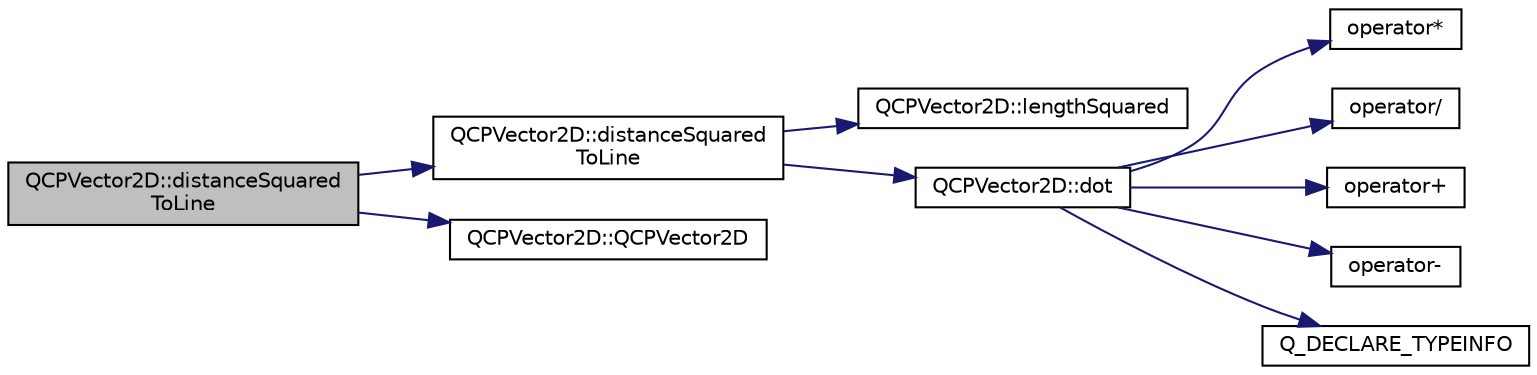 digraph "QCPVector2D::distanceSquaredToLine"
{
  edge [fontname="Helvetica",fontsize="10",labelfontname="Helvetica",labelfontsize="10"];
  node [fontname="Helvetica",fontsize="10",shape=record];
  rankdir="LR";
  Node36 [label="QCPVector2D::distanceSquared\lToLine",height=0.2,width=0.4,color="black", fillcolor="grey75", style="filled", fontcolor="black"];
  Node36 -> Node37 [color="midnightblue",fontsize="10",style="solid",fontname="Helvetica"];
  Node37 [label="QCPVector2D::distanceSquared\lToLine",height=0.2,width=0.4,color="black", fillcolor="white", style="filled",URL="$class_q_c_p_vector2_d.html#a14840cd3da80cfee4eb3f8977cab89ab"];
  Node37 -> Node38 [color="midnightblue",fontsize="10",style="solid",fontname="Helvetica"];
  Node38 [label="QCPVector2D::lengthSquared",height=0.2,width=0.4,color="black", fillcolor="white", style="filled",URL="$class_q_c_p_vector2_d.html#a766585459d84cb149334fda1a498b2e5"];
  Node37 -> Node39 [color="midnightblue",fontsize="10",style="solid",fontname="Helvetica"];
  Node39 [label="QCPVector2D::dot",height=0.2,width=0.4,color="black", fillcolor="white", style="filled",URL="$class_q_c_p_vector2_d.html#a39f8d28db7dbffcca6aa63a1f1f6e176"];
  Node39 -> Node40 [color="midnightblue",fontsize="10",style="solid",fontname="Helvetica"];
  Node40 [label="operator*",height=0.2,width=0.4,color="black", fillcolor="white", style="filled",URL="$qcustomplot_8hh.html#aa75268fb64b9eaee5448fb815007bee9"];
  Node39 -> Node41 [color="midnightblue",fontsize="10",style="solid",fontname="Helvetica"];
  Node41 [label="operator/",height=0.2,width=0.4,color="black", fillcolor="white", style="filled",URL="$qcustomplot_8hh.html#aa69909afc8c656999a2ea292ea01244b"];
  Node39 -> Node42 [color="midnightblue",fontsize="10",style="solid",fontname="Helvetica"];
  Node42 [label="operator+",height=0.2,width=0.4,color="black", fillcolor="white", style="filled",URL="$qcustomplot_8hh.html#a24cc5985429b12dbed4d0d3c5a917d20"];
  Node39 -> Node43 [color="midnightblue",fontsize="10",style="solid",fontname="Helvetica"];
  Node43 [label="operator-",height=0.2,width=0.4,color="black", fillcolor="white", style="filled",URL="$qcustomplot_8hh.html#a9e01331d8debf0877ee4cba9abd83605"];
  Node39 -> Node44 [color="midnightblue",fontsize="10",style="solid",fontname="Helvetica"];
  Node44 [label="Q_DECLARE_TYPEINFO",height=0.2,width=0.4,color="black", fillcolor="white", style="filled",URL="$qcustomplot_8hh.html#accbe1a1a6b69d3db3f495f66375f7301"];
  Node36 -> Node45 [color="midnightblue",fontsize="10",style="solid",fontname="Helvetica"];
  Node45 [label="QCPVector2D::QCPVector2D",height=0.2,width=0.4,color="black", fillcolor="white", style="filled",URL="$class_q_c_p_vector2_d.html#a04c90748c3623044c79fa20788ffbcc6"];
}
